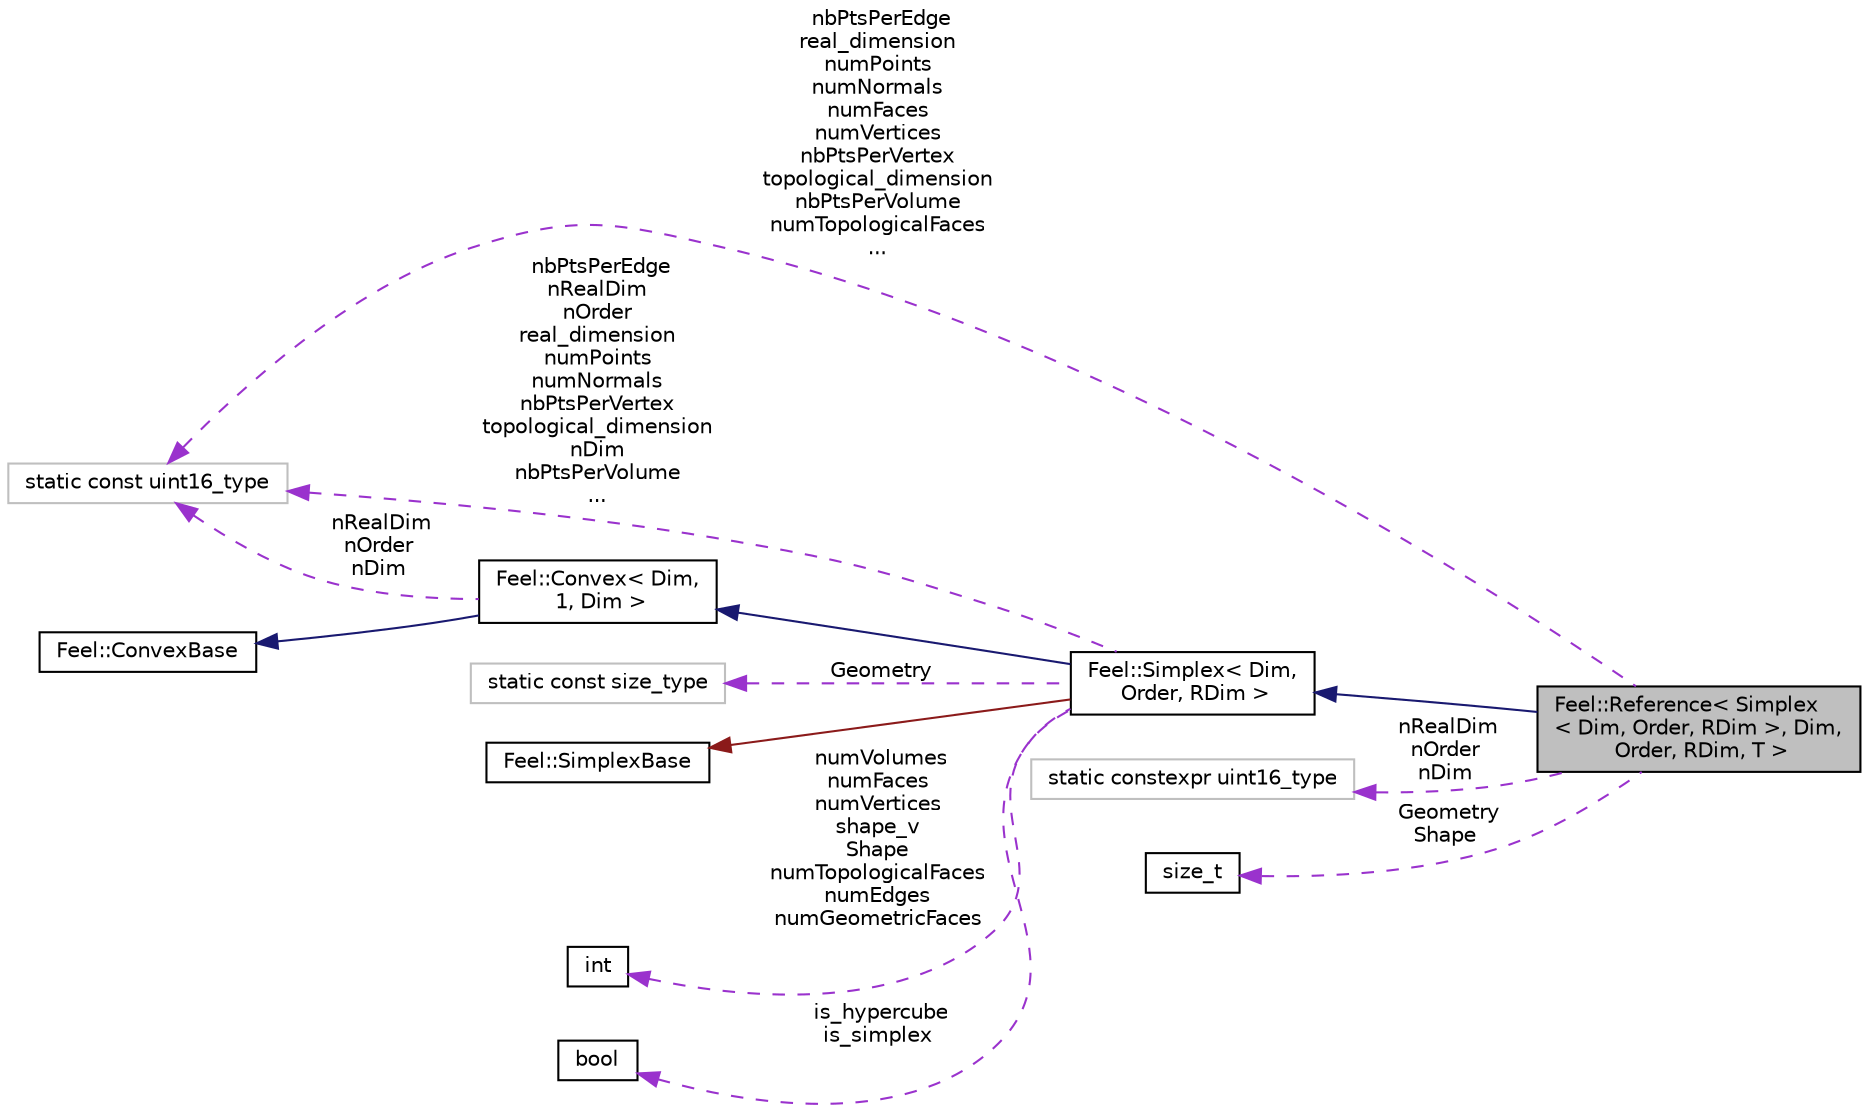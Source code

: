 digraph "Feel::Reference&lt; Simplex&lt; Dim, Order, RDim &gt;, Dim, Order, RDim, T &gt;"
{
 // LATEX_PDF_SIZE
  edge [fontname="Helvetica",fontsize="10",labelfontname="Helvetica",labelfontsize="10"];
  node [fontname="Helvetica",fontsize="10",shape=record];
  rankdir="LR";
  Node1 [label="Feel::Reference\< Simplex\l\< Dim, Order, RDim \>, Dim,\l Order, RDim, T \>",height=0.2,width=0.4,color="black", fillcolor="grey75", style="filled", fontcolor="black",tooltip=" "];
  Node2 -> Node1 [dir="back",color="midnightblue",fontsize="10",style="solid",fontname="Helvetica"];
  Node2 [label="Feel::Simplex\< Dim,\l Order, RDim \>",height=0.2,width=0.4,color="black", fillcolor="white", style="filled",URL="$classFeel_1_1Simplex.html",tooltip="simplex of dimension Dim"];
  Node3 -> Node2 [dir="back",color="midnightblue",fontsize="10",style="solid",fontname="Helvetica"];
  Node3 [label="Feel::Convex\< Dim,\l 1, Dim \>",height=0.2,width=0.4,color="black", fillcolor="white", style="filled",URL="$classFeel_1_1Convex.html",tooltip=" "];
  Node4 -> Node3 [dir="back",color="midnightblue",fontsize="10",style="solid",fontname="Helvetica"];
  Node4 [label="Feel::ConvexBase",height=0.2,width=0.4,color="black", fillcolor="white", style="filled",URL="$classFeel_1_1ConvexBase.html",tooltip=" "];
  Node5 -> Node3 [dir="back",color="darkorchid3",fontsize="10",style="dashed",label=" nRealDim\nnOrder\nnDim" ,fontname="Helvetica"];
  Node5 [label="static const uint16_type",height=0.2,width=0.4,color="grey75", fillcolor="white", style="filled",tooltip=" "];
  Node6 -> Node2 [dir="back",color="firebrick4",fontsize="10",style="solid",fontname="Helvetica"];
  Node6 [label="Feel::SimplexBase",height=0.2,width=0.4,color="black", fillcolor="white", style="filled",URL="$classFeel_1_1SimplexBase.html",tooltip=" "];
  Node7 -> Node2 [dir="back",color="darkorchid3",fontsize="10",style="dashed",label=" numVolumes\nnumFaces\nnumVertices\nshape_v\nShape\nnumTopologicalFaces\nnumEdges\nnumGeometricFaces" ,fontname="Helvetica"];
  Node7 [label="int",height=0.2,width=0.4,color="black", fillcolor="white", style="filled",URL="$classint.html",tooltip=" "];
  Node5 -> Node2 [dir="back",color="darkorchid3",fontsize="10",style="dashed",label=" nbPtsPerEdge\nnRealDim\nnOrder\nreal_dimension\nnumPoints\nnumNormals\nnbPtsPerVertex\ntopological_dimension\nnDim\nnbPtsPerVolume\n..." ,fontname="Helvetica"];
  Node8 -> Node2 [dir="back",color="darkorchid3",fontsize="10",style="dashed",label=" is_hypercube\nis_simplex" ,fontname="Helvetica"];
  Node8 [label="bool",height=0.2,width=0.4,color="black", fillcolor="white", style="filled",URL="$classbool.html",tooltip=" "];
  Node9 -> Node2 [dir="back",color="darkorchid3",fontsize="10",style="dashed",label=" Geometry" ,fontname="Helvetica"];
  Node9 [label="static const size_type",height=0.2,width=0.4,color="grey75", fillcolor="white", style="filled",tooltip=" "];
  Node10 -> Node1 [dir="back",color="darkorchid3",fontsize="10",style="dashed",label=" nRealDim\nnOrder\nnDim" ,fontname="Helvetica"];
  Node10 [label="static constexpr uint16_type",height=0.2,width=0.4,color="grey75", fillcolor="white", style="filled",tooltip=" "];
  Node11 -> Node1 [dir="back",color="darkorchid3",fontsize="10",style="dashed",label=" Geometry\nShape" ,fontname="Helvetica"];
  Node11 [label="size_t",height=0.2,width=0.4,color="black", fillcolor="white", style="filled",URL="$classsize__t.html",tooltip=" "];
  Node5 -> Node1 [dir="back",color="darkorchid3",fontsize="10",style="dashed",label=" nbPtsPerEdge\nreal_dimension\nnumPoints\nnumNormals\nnumFaces\nnumVertices\nnbPtsPerVertex\ntopological_dimension\nnbPtsPerVolume\nnumTopologicalFaces\n..." ,fontname="Helvetica"];
}
